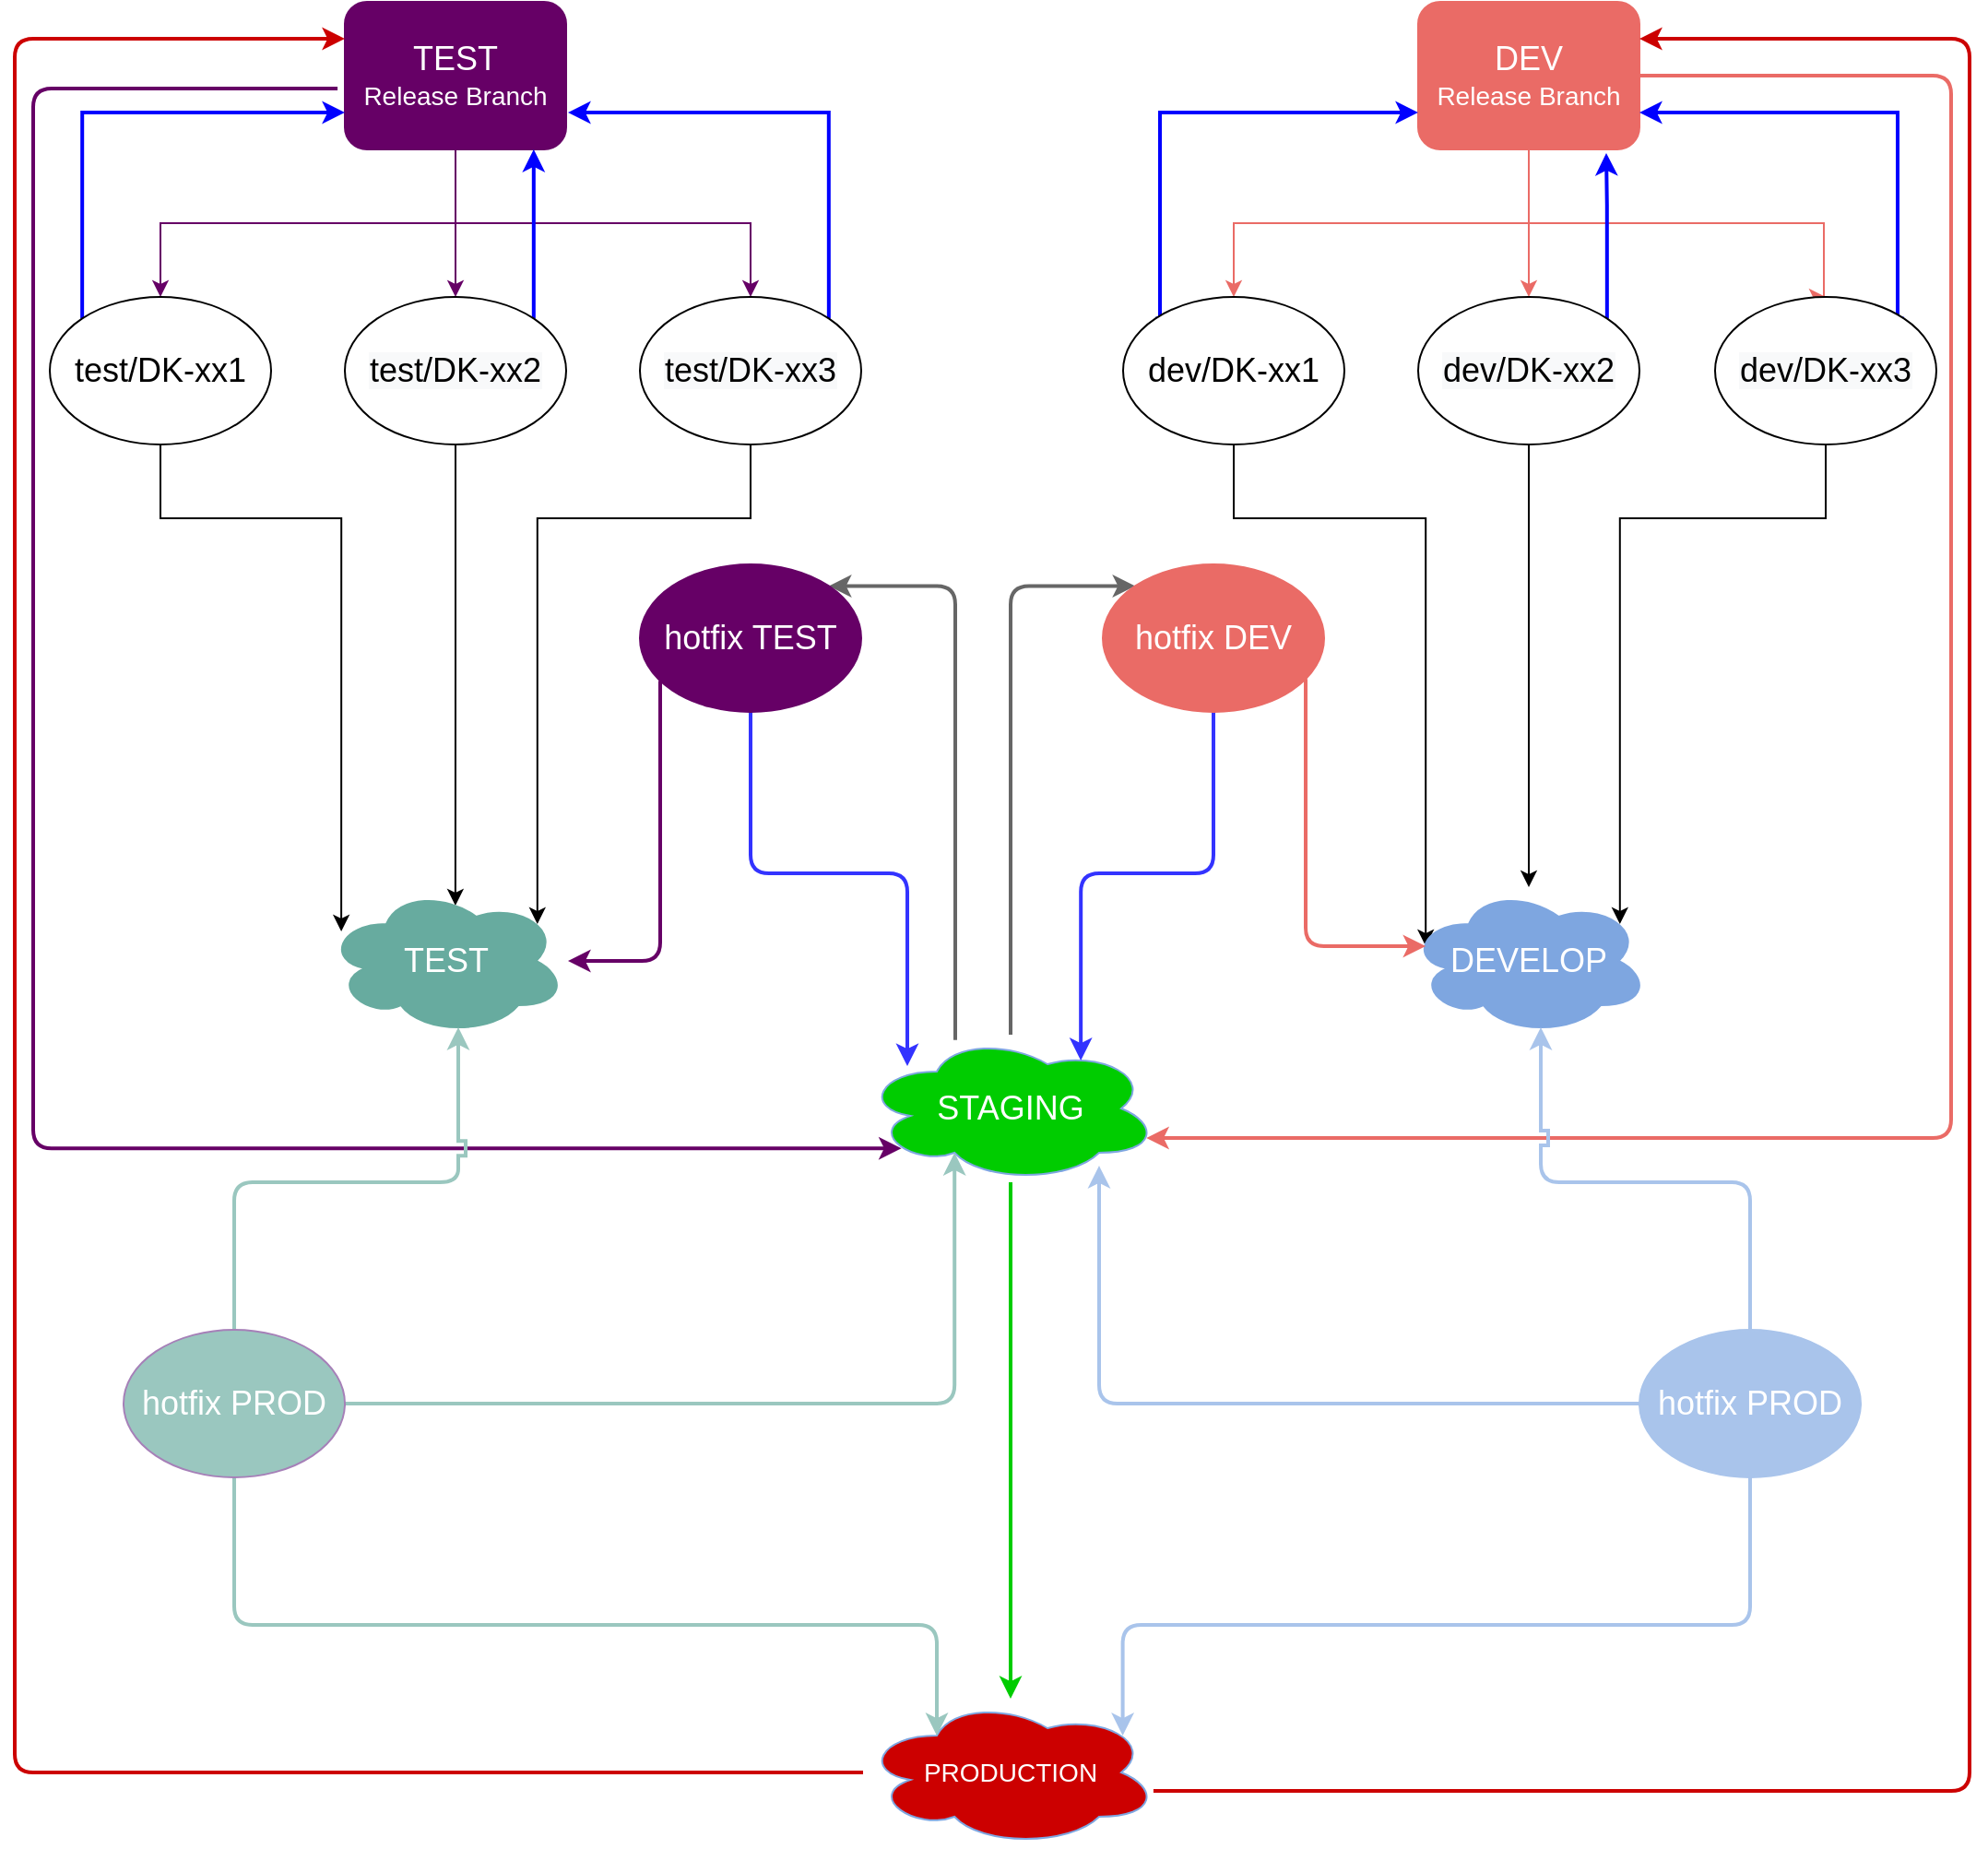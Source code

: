 <mxfile version="13.10.6" type="github">
  <diagram name="Page-1" id="42789a77-a242-8287-6e28-9cd8cfd52e62">
    <mxGraphModel dx="1426" dy="772" grid="1" gridSize="10" guides="1" tooltips="1" connect="1" arrows="1" fold="1" page="1" pageScale="1" pageWidth="1100" pageHeight="850" background="#ffffff" math="0" shadow="0">
      <root>
        <mxCell id="0" />
        <mxCell id="1" parent="0" />
        <mxCell id="G1pbNIQmNdtEg0W2NMKJ-12" style="edgeStyle=orthogonalEdgeStyle;rounded=0;orthogonalLoop=1;jettySize=auto;html=1;strokeColor=#EA6B66;" edge="1" parent="1" source="G1pbNIQmNdtEg0W2NMKJ-1" target="G1pbNIQmNdtEg0W2NMKJ-11">
          <mxGeometry relative="1" as="geometry" />
        </mxCell>
        <mxCell id="G1pbNIQmNdtEg0W2NMKJ-13" style="edgeStyle=orthogonalEdgeStyle;rounded=0;orthogonalLoop=1;jettySize=auto;html=1;entryX=0.5;entryY=0;entryDx=0;entryDy=0;exitX=0.5;exitY=1;exitDx=0;exitDy=0;strokeColor=#EA6B66;" edge="1" parent="1" source="G1pbNIQmNdtEg0W2NMKJ-1" target="G1pbNIQmNdtEg0W2NMKJ-9">
          <mxGeometry relative="1" as="geometry">
            <Array as="points">
              <mxPoint x="841" y="160" />
              <mxPoint x="1001" y="160" />
            </Array>
          </mxGeometry>
        </mxCell>
        <mxCell id="G1pbNIQmNdtEg0W2NMKJ-14" style="edgeStyle=orthogonalEdgeStyle;rounded=0;orthogonalLoop=1;jettySize=auto;html=1;entryX=0.5;entryY=0;entryDx=0;entryDy=0;strokeColor=#EA6B66;" edge="1" parent="1" source="G1pbNIQmNdtEg0W2NMKJ-1" target="G1pbNIQmNdtEg0W2NMKJ-10">
          <mxGeometry relative="1" as="geometry">
            <Array as="points">
              <mxPoint x="841" y="160" />
              <mxPoint x="681" y="160" />
            </Array>
          </mxGeometry>
        </mxCell>
        <mxCell id="G1pbNIQmNdtEg0W2NMKJ-1" value="&lt;font color=&quot;#ffffff&quot;&gt;&lt;span style=&quot;font-size: 18px&quot;&gt;DEV&lt;/span&gt;&lt;br&gt;&lt;font style=&quot;font-size: 14px&quot;&gt;Release Branch&lt;/font&gt;&lt;/font&gt;" style="rounded=1;whiteSpace=wrap;html=1;fillColor=#EA6B66;strokeColor=#EA6B66;" vertex="1" parent="1">
          <mxGeometry x="781" y="40" width="120" height="80" as="geometry" />
        </mxCell>
        <mxCell id="G1pbNIQmNdtEg0W2NMKJ-6" style="edgeStyle=orthogonalEdgeStyle;rounded=0;orthogonalLoop=1;jettySize=auto;html=1;exitX=0.5;exitY=1;exitDx=0;exitDy=0;entryX=0.5;entryY=0;entryDx=0;entryDy=0;strokeColor=#660066;" edge="1" parent="1" source="G1pbNIQmNdtEg0W2NMKJ-2" target="G1pbNIQmNdtEg0W2NMKJ-3">
          <mxGeometry relative="1" as="geometry" />
        </mxCell>
        <mxCell id="G1pbNIQmNdtEg0W2NMKJ-7" style="edgeStyle=orthogonalEdgeStyle;rounded=0;orthogonalLoop=1;jettySize=auto;html=1;strokeColor=#660066;" edge="1" parent="1" source="G1pbNIQmNdtEg0W2NMKJ-2" target="G1pbNIQmNdtEg0W2NMKJ-4">
          <mxGeometry relative="1" as="geometry" />
        </mxCell>
        <mxCell id="G1pbNIQmNdtEg0W2NMKJ-8" style="edgeStyle=orthogonalEdgeStyle;rounded=0;orthogonalLoop=1;jettySize=auto;html=1;entryX=0.5;entryY=0;entryDx=0;entryDy=0;exitX=0.5;exitY=1;exitDx=0;exitDy=0;strokeColor=#660066;" edge="1" parent="1" source="G1pbNIQmNdtEg0W2NMKJ-2" target="G1pbNIQmNdtEg0W2NMKJ-5">
          <mxGeometry relative="1" as="geometry">
            <Array as="points">
              <mxPoint x="259" y="160" />
              <mxPoint x="419" y="160" />
            </Array>
          </mxGeometry>
        </mxCell>
        <mxCell id="G1pbNIQmNdtEg0W2NMKJ-2" value="&lt;font color=&quot;#ffffff&quot;&gt;&lt;font&gt;&lt;span style=&quot;font-size: 18px&quot;&gt;TEST&lt;br&gt;&lt;/span&gt;&lt;/font&gt;&lt;font style=&quot;font-size: 14px&quot;&gt;Release Branch&lt;/font&gt;&lt;/font&gt;" style="rounded=1;whiteSpace=wrap;html=1;fillColor=#660066;strokeColor=#660066;" vertex="1" parent="1">
          <mxGeometry x="199" y="40" width="120" height="80" as="geometry" />
        </mxCell>
        <mxCell id="G1pbNIQmNdtEg0W2NMKJ-20" style="edgeStyle=orthogonalEdgeStyle;rounded=0;orthogonalLoop=1;jettySize=auto;html=1;entryX=0.062;entryY=0.3;entryDx=0;entryDy=0;entryPerimeter=0;" edge="1" parent="1" source="G1pbNIQmNdtEg0W2NMKJ-3" target="G1pbNIQmNdtEg0W2NMKJ-15">
          <mxGeometry relative="1" as="geometry">
            <Array as="points">
              <mxPoint x="99" y="320" />
              <mxPoint x="197" y="320" />
            </Array>
          </mxGeometry>
        </mxCell>
        <mxCell id="G1pbNIQmNdtEg0W2NMKJ-24" style="edgeStyle=orthogonalEdgeStyle;rounded=0;orthogonalLoop=1;jettySize=auto;html=1;exitX=0;exitY=0;exitDx=0;exitDy=0;strokeColor=#0000FF;strokeWidth=2;fillColor=#0000CC;" edge="1" parent="1" source="G1pbNIQmNdtEg0W2NMKJ-3">
          <mxGeometry relative="1" as="geometry">
            <mxPoint x="199" y="100" as="targetPoint" />
            <Array as="points">
              <mxPoint x="57" y="100" />
              <mxPoint x="199" y="100" />
            </Array>
          </mxGeometry>
        </mxCell>
        <mxCell id="G1pbNIQmNdtEg0W2NMKJ-3" value="&lt;font style=&quot;font-size: 18px&quot;&gt;test/DK-xx1&lt;/font&gt;" style="ellipse;whiteSpace=wrap;html=1;" vertex="1" parent="1">
          <mxGeometry x="39" y="200" width="120" height="80" as="geometry" />
        </mxCell>
        <mxCell id="G1pbNIQmNdtEg0W2NMKJ-21" style="edgeStyle=orthogonalEdgeStyle;rounded=0;orthogonalLoop=1;jettySize=auto;html=1;entryX=0.538;entryY=0.125;entryDx=0;entryDy=0;entryPerimeter=0;" edge="1" parent="1" source="G1pbNIQmNdtEg0W2NMKJ-4" target="G1pbNIQmNdtEg0W2NMKJ-15">
          <mxGeometry relative="1" as="geometry" />
        </mxCell>
        <mxCell id="G1pbNIQmNdtEg0W2NMKJ-23" style="edgeStyle=orthogonalEdgeStyle;orthogonalLoop=1;jettySize=auto;html=1;exitX=1;exitY=0;exitDx=0;exitDy=0;fillColor=#e1d5e7;strokeColor=#0000FF;strokeWidth=2;curved=1;" edge="1" parent="1" source="G1pbNIQmNdtEg0W2NMKJ-4">
          <mxGeometry relative="1" as="geometry">
            <mxPoint x="301" y="120" as="targetPoint" />
            <Array as="points">
              <mxPoint x="301" y="120" />
            </Array>
          </mxGeometry>
        </mxCell>
        <mxCell id="G1pbNIQmNdtEg0W2NMKJ-4" value="&lt;span style=&quot;color: rgb(0 , 0 , 0) ; font-family: &amp;#34;helvetica&amp;#34; ; font-size: 18px ; font-style: normal ; font-weight: 400 ; letter-spacing: normal ; text-align: center ; text-indent: 0px ; text-transform: none ; word-spacing: 0px ; background-color: rgb(248 , 249 , 250) ; display: inline ; float: none&quot;&gt;test/DK-xx2&lt;/span&gt;" style="ellipse;whiteSpace=wrap;html=1;" vertex="1" parent="1">
          <mxGeometry x="199" y="200" width="120" height="80" as="geometry" />
        </mxCell>
        <mxCell id="G1pbNIQmNdtEg0W2NMKJ-22" style="edgeStyle=orthogonalEdgeStyle;rounded=0;orthogonalLoop=1;jettySize=auto;html=1;entryX=0.88;entryY=0.25;entryDx=0;entryDy=0;entryPerimeter=0;" edge="1" parent="1" source="G1pbNIQmNdtEg0W2NMKJ-5" target="G1pbNIQmNdtEg0W2NMKJ-15">
          <mxGeometry relative="1" as="geometry">
            <Array as="points">
              <mxPoint x="419" y="320" />
              <mxPoint x="303" y="320" />
            </Array>
          </mxGeometry>
        </mxCell>
        <mxCell id="G1pbNIQmNdtEg0W2NMKJ-25" style="edgeStyle=orthogonalEdgeStyle;rounded=0;orthogonalLoop=1;jettySize=auto;html=1;exitX=1;exitY=0;exitDx=0;exitDy=0;strokeColor=#0000FF;strokeWidth=2;fillColor=#0000CC;" edge="1" parent="1" source="G1pbNIQmNdtEg0W2NMKJ-5">
          <mxGeometry relative="1" as="geometry">
            <mxPoint x="320" y="100" as="targetPoint" />
            <Array as="points">
              <mxPoint x="461" y="100" />
              <mxPoint x="320" y="100" />
            </Array>
          </mxGeometry>
        </mxCell>
        <mxCell id="G1pbNIQmNdtEg0W2NMKJ-5" value="&lt;span style=&quot;color: rgb(0 , 0 , 0) ; font-family: &amp;#34;helvetica&amp;#34; ; font-size: 18px ; font-style: normal ; font-weight: 400 ; letter-spacing: normal ; text-align: center ; text-indent: 0px ; text-transform: none ; word-spacing: 0px ; background-color: rgb(248 , 249 , 250) ; display: inline ; float: none&quot;&gt;test/DK-xx3&lt;/span&gt;" style="ellipse;whiteSpace=wrap;html=1;" vertex="1" parent="1">
          <mxGeometry x="359" y="200" width="120" height="80" as="geometry" />
        </mxCell>
        <mxCell id="G1pbNIQmNdtEg0W2NMKJ-18" style="edgeStyle=orthogonalEdgeStyle;rounded=0;orthogonalLoop=1;jettySize=auto;html=1;entryX=0.88;entryY=0.25;entryDx=0;entryDy=0;entryPerimeter=0;" edge="1" parent="1" source="G1pbNIQmNdtEg0W2NMKJ-9" target="G1pbNIQmNdtEg0W2NMKJ-16">
          <mxGeometry relative="1" as="geometry">
            <Array as="points">
              <mxPoint x="1002" y="320" />
              <mxPoint x="890" y="320" />
            </Array>
          </mxGeometry>
        </mxCell>
        <mxCell id="G1pbNIQmNdtEg0W2NMKJ-28" style="edgeStyle=orthogonalEdgeStyle;rounded=0;orthogonalLoop=1;jettySize=auto;html=1;exitX=1;exitY=0;exitDx=0;exitDy=0;entryX=1;entryY=0.75;entryDx=0;entryDy=0;strokeColor=#0000FF;strokeWidth=2;fillColor=#0000CC;" edge="1" parent="1" source="G1pbNIQmNdtEg0W2NMKJ-9" target="G1pbNIQmNdtEg0W2NMKJ-1">
          <mxGeometry relative="1" as="geometry">
            <Array as="points">
              <mxPoint x="1041" y="212" />
              <mxPoint x="1041" y="100" />
            </Array>
          </mxGeometry>
        </mxCell>
        <mxCell id="G1pbNIQmNdtEg0W2NMKJ-9" value="&lt;span style=&quot;color: rgb(0 , 0 , 0) ; font-family: &amp;#34;helvetica&amp;#34; ; font-size: 18px ; font-style: normal ; font-weight: 400 ; letter-spacing: normal ; text-align: center ; text-indent: 0px ; text-transform: none ; word-spacing: 0px ; background-color: rgb(248 , 249 , 250) ; display: inline ; float: none&quot;&gt;dev/DK-xx3&lt;/span&gt;" style="ellipse;whiteSpace=wrap;html=1;" vertex="1" parent="1">
          <mxGeometry x="942" y="200" width="120" height="80" as="geometry" />
        </mxCell>
        <mxCell id="G1pbNIQmNdtEg0W2NMKJ-19" style="edgeStyle=orthogonalEdgeStyle;rounded=0;orthogonalLoop=1;jettySize=auto;html=1;entryX=0.07;entryY=0.4;entryDx=0;entryDy=0;entryPerimeter=0;" edge="1" parent="1" source="G1pbNIQmNdtEg0W2NMKJ-10" target="G1pbNIQmNdtEg0W2NMKJ-16">
          <mxGeometry relative="1" as="geometry">
            <Array as="points">
              <mxPoint x="681" y="320" />
              <mxPoint x="785" y="320" />
            </Array>
          </mxGeometry>
        </mxCell>
        <mxCell id="G1pbNIQmNdtEg0W2NMKJ-26" style="edgeStyle=orthogonalEdgeStyle;rounded=0;orthogonalLoop=1;jettySize=auto;html=1;exitX=0;exitY=0;exitDx=0;exitDy=0;strokeColor=#0000FF;strokeWidth=2;fillColor=#0000CC;jumpStyle=sharp;labelBorderColor=none;" edge="1" parent="1" source="G1pbNIQmNdtEg0W2NMKJ-10">
          <mxGeometry relative="1" as="geometry">
            <mxPoint x="781" y="100" as="targetPoint" />
            <Array as="points">
              <mxPoint x="641" y="212" />
              <mxPoint x="641" y="100" />
              <mxPoint x="781" y="100" />
            </Array>
          </mxGeometry>
        </mxCell>
        <mxCell id="G1pbNIQmNdtEg0W2NMKJ-10" value="&lt;font style=&quot;font-size: 18px&quot;&gt;dev/DK-xx1&lt;/font&gt;" style="ellipse;whiteSpace=wrap;html=1;" vertex="1" parent="1">
          <mxGeometry x="621" y="200" width="120" height="80" as="geometry" />
        </mxCell>
        <mxCell id="G1pbNIQmNdtEg0W2NMKJ-17" style="edgeStyle=orthogonalEdgeStyle;rounded=0;orthogonalLoop=1;jettySize=auto;html=1;" edge="1" parent="1" source="G1pbNIQmNdtEg0W2NMKJ-11" target="G1pbNIQmNdtEg0W2NMKJ-16">
          <mxGeometry relative="1" as="geometry" />
        </mxCell>
        <mxCell id="G1pbNIQmNdtEg0W2NMKJ-27" style="edgeStyle=orthogonalEdgeStyle;rounded=0;orthogonalLoop=1;jettySize=auto;html=1;exitX=1;exitY=0;exitDx=0;exitDy=0;entryX=0.85;entryY=1.025;entryDx=0;entryDy=0;entryPerimeter=0;strokeColor=#0000FF;strokeWidth=2;fillColor=#0000CC;" edge="1" parent="1" source="G1pbNIQmNdtEg0W2NMKJ-11" target="G1pbNIQmNdtEg0W2NMKJ-1">
          <mxGeometry relative="1" as="geometry">
            <Array as="points">
              <mxPoint x="883" y="150" />
              <mxPoint x="883" y="150" />
            </Array>
          </mxGeometry>
        </mxCell>
        <mxCell id="G1pbNIQmNdtEg0W2NMKJ-11" value="&lt;span style=&quot;color: rgb(0 , 0 , 0) ; font-family: &amp;#34;helvetica&amp;#34; ; font-size: 18px ; font-style: normal ; font-weight: 400 ; letter-spacing: normal ; text-align: center ; text-indent: 0px ; text-transform: none ; word-spacing: 0px ; background-color: rgb(248 , 249 , 250) ; display: inline ; float: none&quot;&gt;dev/DK-xx2&lt;/span&gt;" style="ellipse;whiteSpace=wrap;html=1;" vertex="1" parent="1">
          <mxGeometry x="781" y="200" width="120" height="80" as="geometry" />
        </mxCell>
        <mxCell id="G1pbNIQmNdtEg0W2NMKJ-30" style="edgeStyle=orthogonalEdgeStyle;orthogonalLoop=1;jettySize=auto;html=1;entryX=0.13;entryY=0.77;entryDx=0;entryDy=0;entryPerimeter=0;strokeWidth=2;fillColor=#0000CC;exitX=-0.033;exitY=0.588;exitDx=0;exitDy=0;exitPerimeter=0;rounded=1;strokeColor=#660066;" edge="1" parent="1" source="G1pbNIQmNdtEg0W2NMKJ-2" target="G1pbNIQmNdtEg0W2NMKJ-29">
          <mxGeometry relative="1" as="geometry">
            <Array as="points">
              <mxPoint x="30" y="87" />
              <mxPoint x="30" y="662" />
            </Array>
          </mxGeometry>
        </mxCell>
        <mxCell id="G1pbNIQmNdtEg0W2NMKJ-15" value="&lt;font style=&quot;font-size: 18px&quot; color=&quot;#ffffff&quot;&gt;TEST&lt;/font&gt;" style="ellipse;shape=cloud;whiteSpace=wrap;html=1;fillColor=#67AB9F;strokeColor=#67AB9F;" vertex="1" parent="1">
          <mxGeometry x="189" y="520" width="130" height="80" as="geometry" />
        </mxCell>
        <mxCell id="G1pbNIQmNdtEg0W2NMKJ-46" style="edgeStyle=orthogonalEdgeStyle;rounded=1;jumpStyle=sharp;orthogonalLoop=1;jettySize=auto;html=1;entryX=0.96;entryY=0.7;entryDx=0;entryDy=0;entryPerimeter=0;strokeWidth=2;fillColor=#0000CC;exitX=1;exitY=0.5;exitDx=0;exitDy=0;strokeColor=#EA6B66;" edge="1" parent="1" source="G1pbNIQmNdtEg0W2NMKJ-1" target="G1pbNIQmNdtEg0W2NMKJ-29">
          <mxGeometry relative="1" as="geometry">
            <Array as="points">
              <mxPoint x="1070" y="80" />
              <mxPoint x="1070" y="656" />
            </Array>
          </mxGeometry>
        </mxCell>
        <mxCell id="G1pbNIQmNdtEg0W2NMKJ-16" value="&lt;font color=&quot;#ffffff&quot;&gt;&lt;span style=&quot;font-size: 18px&quot;&gt;DEVELOP&lt;/span&gt;&lt;/font&gt;" style="ellipse;shape=cloud;whiteSpace=wrap;html=1;fillColor=#7EA6E0;strokeColor=#7EA6E0;" vertex="1" parent="1">
          <mxGeometry x="776" y="520" width="130" height="80" as="geometry" />
        </mxCell>
        <mxCell id="G1pbNIQmNdtEg0W2NMKJ-34" style="edgeStyle=orthogonalEdgeStyle;curved=1;orthogonalLoop=1;jettySize=auto;html=1;strokeWidth=2;fillColor=#0000CC;strokeColor=#00CC00;" edge="1" parent="1" source="G1pbNIQmNdtEg0W2NMKJ-29" target="G1pbNIQmNdtEg0W2NMKJ-33">
          <mxGeometry relative="1" as="geometry" />
        </mxCell>
        <mxCell id="G1pbNIQmNdtEg0W2NMKJ-38" style="edgeStyle=orthogonalEdgeStyle;orthogonalLoop=1;jettySize=auto;html=1;entryX=0;entryY=0;entryDx=0;entryDy=0;strokeWidth=2;fillColor=#0000CC;strokeColor=#666666;rounded=1;" edge="1" parent="1" source="G1pbNIQmNdtEg0W2NMKJ-29" target="G1pbNIQmNdtEg0W2NMKJ-36">
          <mxGeometry relative="1" as="geometry">
            <Array as="points">
              <mxPoint x="560" y="357" />
            </Array>
          </mxGeometry>
        </mxCell>
        <mxCell id="G1pbNIQmNdtEg0W2NMKJ-39" style="edgeStyle=orthogonalEdgeStyle;orthogonalLoop=1;jettySize=auto;html=1;entryX=1;entryY=0;entryDx=0;entryDy=0;strokeWidth=2;fillColor=#0000CC;strokeColor=#666666;rounded=1;" edge="1" parent="1" source="G1pbNIQmNdtEg0W2NMKJ-29" target="G1pbNIQmNdtEg0W2NMKJ-37">
          <mxGeometry relative="1" as="geometry">
            <Array as="points">
              <mxPoint x="530" y="357" />
            </Array>
          </mxGeometry>
        </mxCell>
        <mxCell id="G1pbNIQmNdtEg0W2NMKJ-29" value="&lt;font style=&quot;font-size: 18px&quot; color=&quot;#ffffff&quot;&gt;STAGING&lt;/font&gt;" style="ellipse;shape=cloud;whiteSpace=wrap;html=1;strokeColor=#7EA6E0;fillColor=#00CC00;" vertex="1" parent="1">
          <mxGeometry x="480" y="600" width="160" height="80" as="geometry" />
        </mxCell>
        <mxCell id="G1pbNIQmNdtEg0W2NMKJ-45" style="edgeStyle=orthogonalEdgeStyle;rounded=1;jumpStyle=sharp;orthogonalLoop=1;jettySize=auto;html=1;entryX=1;entryY=0.25;entryDx=0;entryDy=0;strokeWidth=2;fillColor=#0000CC;strokeColor=#CC0000;" edge="1" parent="1" source="G1pbNIQmNdtEg0W2NMKJ-33" target="G1pbNIQmNdtEg0W2NMKJ-1">
          <mxGeometry relative="1" as="geometry">
            <Array as="points">
              <mxPoint x="1080" y="1010" />
              <mxPoint x="1080" y="60" />
            </Array>
          </mxGeometry>
        </mxCell>
        <mxCell id="G1pbNIQmNdtEg0W2NMKJ-47" style="edgeStyle=orthogonalEdgeStyle;rounded=1;jumpStyle=sharp;orthogonalLoop=1;jettySize=auto;html=1;strokeWidth=2;fillColor=#0000CC;entryX=0;entryY=0.25;entryDx=0;entryDy=0;strokeColor=#CC0000;" edge="1" parent="1" source="G1pbNIQmNdtEg0W2NMKJ-33" target="G1pbNIQmNdtEg0W2NMKJ-2">
          <mxGeometry relative="1" as="geometry">
            <mxPoint x="30" y="550" as="targetPoint" />
            <Array as="points">
              <mxPoint x="20" y="1000" />
              <mxPoint x="20" y="60" />
            </Array>
          </mxGeometry>
        </mxCell>
        <mxCell id="G1pbNIQmNdtEg0W2NMKJ-33" value="&lt;font style=&quot;font-size: 14px&quot; color=&quot;#ffffff&quot;&gt;PRODUCTION&lt;/font&gt;" style="ellipse;shape=cloud;whiteSpace=wrap;html=1;strokeColor=#7EA6E0;fillColor=#CC0000;" vertex="1" parent="1">
          <mxGeometry x="480" y="960" width="160" height="80" as="geometry" />
        </mxCell>
        <mxCell id="G1pbNIQmNdtEg0W2NMKJ-40" style="edgeStyle=orthogonalEdgeStyle;jumpStyle=sharp;orthogonalLoop=1;jettySize=auto;html=1;entryX=0.07;entryY=0.4;entryDx=0;entryDy=0;entryPerimeter=0;strokeWidth=2;fillColor=#0000CC;strokeColor=#EA6B66;rounded=1;" edge="1" parent="1" source="G1pbNIQmNdtEg0W2NMKJ-36" target="G1pbNIQmNdtEg0W2NMKJ-16">
          <mxGeometry relative="1" as="geometry">
            <Array as="points">
              <mxPoint x="720" y="552" />
            </Array>
          </mxGeometry>
        </mxCell>
        <mxCell id="G1pbNIQmNdtEg0W2NMKJ-41" style="edgeStyle=orthogonalEdgeStyle;jumpStyle=sharp;orthogonalLoop=1;jettySize=auto;html=1;exitX=0.5;exitY=1;exitDx=0;exitDy=0;entryX=0.738;entryY=0.175;entryDx=0;entryDy=0;entryPerimeter=0;strokeWidth=2;fillColor=#0000CC;strokeColor=#3333FF;rounded=1;" edge="1" parent="1" source="G1pbNIQmNdtEg0W2NMKJ-36" target="G1pbNIQmNdtEg0W2NMKJ-29">
          <mxGeometry relative="1" as="geometry" />
        </mxCell>
        <mxCell id="G1pbNIQmNdtEg0W2NMKJ-36" value="&lt;font style=&quot;font-size: 18px&quot; color=&quot;#ffffff&quot;&gt;hotfix DEV&lt;br&gt;&lt;/font&gt;" style="ellipse;whiteSpace=wrap;html=1;strokeColor=#EA6B66;fillColor=#EA6B66;" vertex="1" parent="1">
          <mxGeometry x="610" y="345" width="120" height="80" as="geometry" />
        </mxCell>
        <mxCell id="G1pbNIQmNdtEg0W2NMKJ-42" style="edgeStyle=orthogonalEdgeStyle;jumpStyle=sharp;orthogonalLoop=1;jettySize=auto;html=1;strokeWidth=2;fillColor=#0000CC;strokeColor=#660066;rounded=1;" edge="1" parent="1" source="G1pbNIQmNdtEg0W2NMKJ-37">
          <mxGeometry relative="1" as="geometry">
            <mxPoint x="320" y="560" as="targetPoint" />
            <Array as="points">
              <mxPoint x="370" y="560" />
            </Array>
          </mxGeometry>
        </mxCell>
        <mxCell id="G1pbNIQmNdtEg0W2NMKJ-43" style="edgeStyle=orthogonalEdgeStyle;jumpStyle=sharp;orthogonalLoop=1;jettySize=auto;html=1;entryX=0.15;entryY=0.213;entryDx=0;entryDy=0;entryPerimeter=0;strokeColor=#3333FF;strokeWidth=2;fillColor=#0000CC;rounded=1;exitX=0.5;exitY=1;exitDx=0;exitDy=0;" edge="1" parent="1" source="G1pbNIQmNdtEg0W2NMKJ-37" target="G1pbNIQmNdtEg0W2NMKJ-29">
          <mxGeometry relative="1" as="geometry" />
        </mxCell>
        <mxCell id="G1pbNIQmNdtEg0W2NMKJ-37" value="&lt;span style=&quot;color: rgb(255 , 255 , 255) ; font-family: &amp;#34;helvetica&amp;#34; ; font-size: 18px ; font-style: normal ; font-weight: 400 ; letter-spacing: normal ; text-align: center ; text-indent: 0px ; text-transform: none ; word-spacing: 0px ; display: inline ; float: none&quot;&gt;hotfix TEST&lt;/span&gt;" style="ellipse;whiteSpace=wrap;html=1;fillColor=#660066;strokeColor=#660066;" vertex="1" parent="1">
          <mxGeometry x="359" y="345" width="120" height="80" as="geometry" />
        </mxCell>
        <mxCell id="G1pbNIQmNdtEg0W2NMKJ-49" style="edgeStyle=orthogonalEdgeStyle;rounded=1;jumpStyle=sharp;orthogonalLoop=1;jettySize=auto;html=1;entryX=0.55;entryY=0.95;entryDx=0;entryDy=0;entryPerimeter=0;strokeWidth=2;fillColor=#0000CC;strokeColor=#9AC7BF;" edge="1" parent="1" source="G1pbNIQmNdtEg0W2NMKJ-48" target="G1pbNIQmNdtEg0W2NMKJ-15">
          <mxGeometry relative="1" as="geometry" />
        </mxCell>
        <mxCell id="G1pbNIQmNdtEg0W2NMKJ-52" style="edgeStyle=orthogonalEdgeStyle;rounded=1;jumpStyle=sharp;orthogonalLoop=1;jettySize=auto;html=1;entryX=0.31;entryY=0.8;entryDx=0;entryDy=0;entryPerimeter=0;strokeWidth=2;fillColor=#0000CC;strokeColor=#9AC7BF;" edge="1" parent="1" source="G1pbNIQmNdtEg0W2NMKJ-48" target="G1pbNIQmNdtEg0W2NMKJ-29">
          <mxGeometry relative="1" as="geometry" />
        </mxCell>
        <mxCell id="G1pbNIQmNdtEg0W2NMKJ-55" style="edgeStyle=orthogonalEdgeStyle;rounded=1;jumpStyle=sharp;orthogonalLoop=1;jettySize=auto;html=1;entryX=0.25;entryY=0.25;entryDx=0;entryDy=0;entryPerimeter=0;strokeWidth=2;fillColor=#0000CC;strokeColor=#9AC7BF;" edge="1" parent="1" source="G1pbNIQmNdtEg0W2NMKJ-48" target="G1pbNIQmNdtEg0W2NMKJ-33">
          <mxGeometry relative="1" as="geometry">
            <Array as="points">
              <mxPoint x="139" y="920" />
              <mxPoint x="520" y="920" />
            </Array>
          </mxGeometry>
        </mxCell>
        <mxCell id="G1pbNIQmNdtEg0W2NMKJ-48" value="&lt;font style=&quot;font-size: 18px&quot; color=&quot;#ffffff&quot;&gt;hotfix PROD&lt;/font&gt;" style="ellipse;whiteSpace=wrap;html=1;strokeColor=#A680B8;fillColor=#9AC7BF;" vertex="1" parent="1">
          <mxGeometry x="79" y="760" width="120" height="80" as="geometry" />
        </mxCell>
        <mxCell id="G1pbNIQmNdtEg0W2NMKJ-51" style="edgeStyle=orthogonalEdgeStyle;rounded=1;jumpStyle=sharp;orthogonalLoop=1;jettySize=auto;html=1;entryX=0.55;entryY=0.95;entryDx=0;entryDy=0;entryPerimeter=0;strokeWidth=2;fillColor=#0000CC;strokeColor=#A9C4EB;" edge="1" parent="1" source="G1pbNIQmNdtEg0W2NMKJ-50" target="G1pbNIQmNdtEg0W2NMKJ-16">
          <mxGeometry relative="1" as="geometry" />
        </mxCell>
        <mxCell id="G1pbNIQmNdtEg0W2NMKJ-53" style="edgeStyle=orthogonalEdgeStyle;rounded=1;jumpStyle=sharp;orthogonalLoop=1;jettySize=auto;html=1;entryX=0.8;entryY=0.888;entryDx=0;entryDy=0;entryPerimeter=0;strokeColor=#A9C4EB;strokeWidth=2;fillColor=#0000CC;" edge="1" parent="1" source="G1pbNIQmNdtEg0W2NMKJ-50" target="G1pbNIQmNdtEg0W2NMKJ-29">
          <mxGeometry relative="1" as="geometry" />
        </mxCell>
        <mxCell id="G1pbNIQmNdtEg0W2NMKJ-54" style="edgeStyle=orthogonalEdgeStyle;rounded=1;jumpStyle=sharp;orthogonalLoop=1;jettySize=auto;html=1;entryX=0.88;entryY=0.25;entryDx=0;entryDy=0;entryPerimeter=0;strokeColor=#A9C4EB;strokeWidth=2;fillColor=#0000CC;" edge="1" parent="1" source="G1pbNIQmNdtEg0W2NMKJ-50" target="G1pbNIQmNdtEg0W2NMKJ-33">
          <mxGeometry relative="1" as="geometry">
            <Array as="points">
              <mxPoint x="961" y="920" />
              <mxPoint x="621" y="920" />
            </Array>
          </mxGeometry>
        </mxCell>
        <mxCell id="G1pbNIQmNdtEg0W2NMKJ-50" value="&lt;span style=&quot;color: rgb(255 , 255 , 255) ; font-size: 18px&quot;&gt;hotfix PROD&lt;/span&gt;" style="ellipse;whiteSpace=wrap;html=1;strokeColor=#A9C4EB;fillColor=#A9C4EB;" vertex="1" parent="1">
          <mxGeometry x="901" y="760" width="120" height="80" as="geometry" />
        </mxCell>
      </root>
    </mxGraphModel>
  </diagram>
</mxfile>
